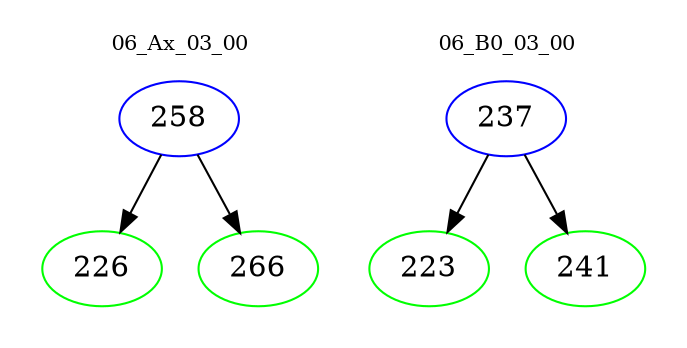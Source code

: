 digraph{
subgraph cluster_0 {
color = white
label = "06_Ax_03_00";
fontsize=10;
T0_258 [label="258", color="blue"]
T0_258 -> T0_226 [color="black"]
T0_226 [label="226", color="green"]
T0_258 -> T0_266 [color="black"]
T0_266 [label="266", color="green"]
}
subgraph cluster_1 {
color = white
label = "06_B0_03_00";
fontsize=10;
T1_237 [label="237", color="blue"]
T1_237 -> T1_223 [color="black"]
T1_223 [label="223", color="green"]
T1_237 -> T1_241 [color="black"]
T1_241 [label="241", color="green"]
}
}
